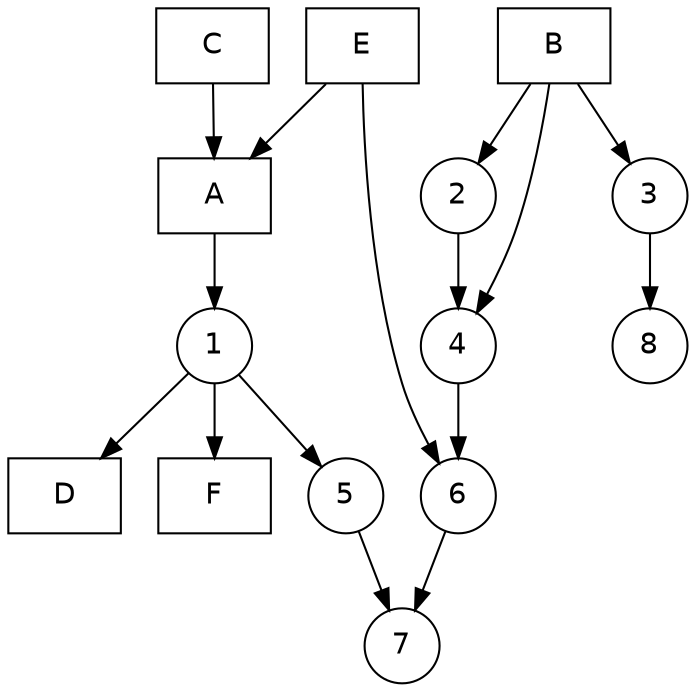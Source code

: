 digraph boxes_and_circles {
  
  # a 'graph' statement
  graph [overlap = true, fontsize = 10]
  
  # several 'node' statements 
  node [shape = box,
  fontname = Helvetica]
  A; B; C; D; E; F
  
  node [shape = circle, 
  fixedsize = true,
  widh = 0.9] // sets as circle
  1; 2; 3; 4; 5; 6; 7; 8
  
  # several 'edge' statements
  A->1 B->2 B->3 B->4 C->A
  1->D E->A 2->4 1->5 1->F
  E->6 4->6 5->7 6->7 3->8
}